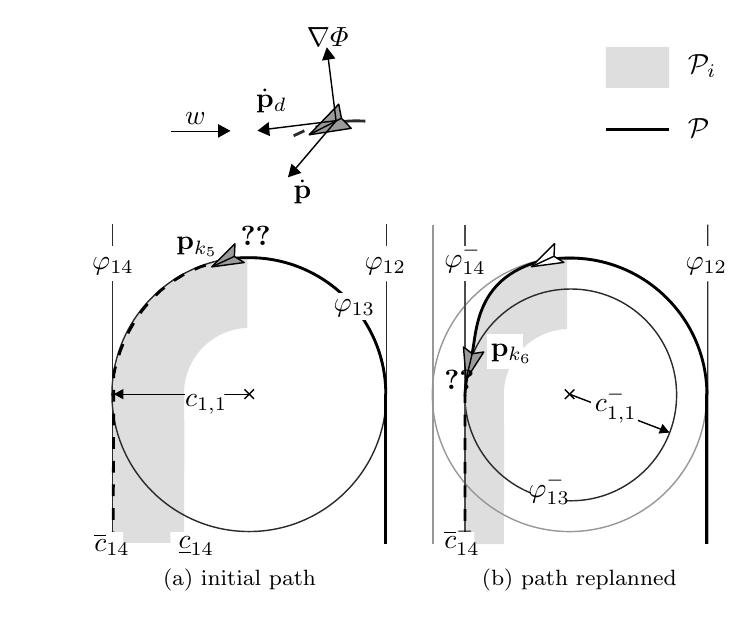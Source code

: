 
\definecolor{c2B2B2B}{RGB}{43,43,43}
\definecolor{cDEDEDE}{RGB}{222,222,222}
\definecolor{c989898}{RGB}{152,152,152}
\definecolor{cFFFFFF}{RGB}{255,255,255}
\definecolor{c4D4D4D}{RGB}{77,77,77}
\definecolor{c9B9B9B}{RGB}{155,155,155}


\def \globalscale {1.0}
\begin{tikzpicture}[y=0.80pt, x=0.80pt, yscale=-\globalscale, xscale=\globalscale, inner sep=0pt, outer sep=0pt]
\path[fill=c2B2B2B,line join=round,line width=0.256pt] (101.035,53.618) -- (96.203,55.875) -- (95.747,54.679) -- (100.579,52.422) -- (101.035,53.618) -- cycle(111.142,50.544) -- (106.029,52.063) -- (105.761,50.811) -- (110.873,49.293) -- (111.142,50.544) -- cycle;



\path[draw=c2B2B2B,line join=round,line width=1.024pt] (128.382,48.676) .. controls (127.048,48.592) and (125.706,48.549) .. (124.356,48.549) .. controls (119.772,48.549) and (115.267,49.039) .. (110.868,49.983);



  \path[fill=cDEDEDE,line join=round,even odd rule,line width=0.160pt] (201.222,113.929) .. controls (207.053,111.975) and (213.025,110.615) .. (219.486,110.501) -- (219.486,142.56) .. controls (204.173,143.122) and (191.822,155.287) .. (190.964,170.523) -- (190.977,183.15) -- (190.964,183.436) -- (190.964,183.726) .. controls (190.977,184.454) and (191.082,185.211) .. (191.062,185.927) -- (191.067,185.934) -- (191.067,187.706) -- (190.964,227.82) -- (190.964,235.038) -- (190.945,235.038) -- (190.945,235.181) -- (190.934,235.991) -- (190.992,239.682) -- (173.2,239.686) .. controls (173.479,219.657) and (172.479,191.161) .. (173.337,172.526) .. controls (173.756,163.425) and (175.776,156.454) .. (176.367,154.398) .. controls (178.587,146.679) and (177.003,123.939) .. (200.777,114.098) -- (201.222,113.929) -- cycle;



  \path[draw=c989898,line join=round,line width=0.512pt] (220.579,172.107) ellipse (1.742cm and 1.742cm);



  \path[draw=black,line join=round,line width=0.512pt] (222.748,174.144) -- (218.467,169.862);



  \path[draw=c2B2B2B,line join=round,line width=0.512pt] (283.011,95.45) -- (283.01,239.623);



  \path[draw=black,line join=round,line width=1.024pt] (212.566,111.222) .. controls (214.291,110.483) and (220.904,110.535) .. (220.904,110.535) .. controls (254.995,110.535) and (282.631,138.172) .. (282.631,172.263);



  \path[draw=black,line join=round,line width=0.512pt] (218.468,174.141) -- (222.749,169.86);



    \path[fill=cFFFFFF,line join=round,line width=0.160pt] (289.402,105.098) -- (276.953,105.098) -- (276.953,121.067) -- (289.408,121.067) -- (289.402,105.098) -- cycle;



    \path[cm={{1.0,0.0,0.0,1.0,(273.0,118.0)}}] (0.0,0.0) node[above right] () {$\varphi_{12}$};



  \path[draw=black,line join=round,line width=1.024pt] (282.63,239.634) -- (282.63,172.064);



  \path[draw=c2B2B2B,line join=round,line width=0.512pt] (221.117,172.326) ellipse (1.345cm and 1.345cm);



  \path[draw=c4D4D4D,line join=round,line width=0.512pt] (173.426,95.373) -- (173.426,239.546);



  \path[draw=black,line join=round,line width=0.512pt] (265.278,189.139) -- (220.778,172.072);



  \path[draw=black,line join=round,line width=1.024pt] (212.045,110.862) .. controls (176.502,117.439) and (178.896,145.63) .. (176.372,154.405) .. controls (173.763,163.476) and (173.365,171.946) .. (173.365,171.946) -- (173.379,172.211) -- (173.421,172.659);



  \path[draw=black,fill=c9B9B9B,line join=round,line width=0.512pt] (173.851,165.377) -- (181.843,152.948) -- (176.623,153.711) -- (172.68,150.646) -- (173.851,165.377) -- cycle;



  \path[fill=black,line join=round,line width=0.256pt] (172.733,229.239) -- (172.733,223.906) -- (174.013,223.906) -- (174.013,229.239) -- (172.733,229.239) -- cycle(172.733,218.573) -- (172.733,213.239) -- (174.013,213.239) -- (174.013,218.573) -- (172.733,218.573) -- cycle(172.733,207.906) -- (172.733,202.573) -- (174.013,202.573) -- (174.013,207.906) -- (172.733,207.906) -- cycle(172.733,197.239) -- (172.733,191.906) -- (174.013,191.906) -- (174.013,197.239) -- (172.733,197.239) -- cycle(172.733,186.573) -- (172.733,181.239) -- (174.013,181.239) -- (174.013,186.573) -- (172.733,186.573) -- cycle(172.733,175.906) -- (172.733,172.336) -- (174.013,172.336) -- (174.013,175.906) -- (172.733,175.906) -- cycle(172.733,239.906) -- (172.733,234.573) -- (174.013,234.573) -- (174.013,239.906) -- (172.733,239.906) -- cycle;



    \path[fill=cFFFFFF,line join=round,line width=0.160pt,rounded corners=0.0cm] (167.368,105.098) rectangle (179.818,121.068);



    \path[cm={{1.0,0.0,0.0,1.0,(164.0,118.0)}}] (0.0,0.0) node[above right] () {$\varphi_{14}^-$};



    \path[fill=cFFFFFF,line join=round,line width=0.160pt] (177.575,234.34) -- (165.126,234.34) -- (165.092,246.415) -- (177.571,246.384) -- (177.575,234.34) -- cycle;



    \path[cm={{1.0,0.0,0.0,1.0,(164.0,245.0)}}] (0.0,0.0) node[above right] () {$\overline{c}_{14}^-$};



    \path[fill=cFFFFFF,line join=round,line width=0.160pt,rounded corners=0.0cm] (230.323,173.232) rectangle (251.572,189.202);



    \path[cm={{1.0,0.0,0.0,1.0,(232.0,185.0)}}] (0.0,0.0) node[above right] () {$c_{1,1}^-$};



  \path[draw=black,fill=cFFFFFF,line join=round,line width=0.512pt] (203.356,114.421) -- (218.005,112.477) -- (213.56,109.723) -- (213.834,104.0) -- (203.356,114.421) -- cycle;



    \path[fill=cFFFFFF,line join=round,line width=0.160pt] (199.477,144.883) -- (183.508,144.883) -- (183.508,160.853) -- (199.477,160.853) -- (199.477,144.883) -- cycle;



    \path[cm={{1.0,0.0,0.0,1.0,(185.0,158.0)}}] (0.0,0.0) node[above right] () {$\mathbf{p}_{k_6}$};

    \path[cm={{1.0,0.0,0.0,1.0,(164.0,170.0)}}] (0.0,0.0) node[above right] () {\ref{sth:ii}};

    \path[fill=cFFFFFF,line join=round,line width=0.160pt,rounded corners=0.0cm] (192.405,96.882) rectangle (204.855,109.331);


  \path[draw=black,line join=round,line width=0.512pt] (203.717,114.257) -- (213.516,109.712);



  \path[draw=black,line join=round,line width=0.512pt] (174.025,164.733) -- (176.584,153.776);



    \path[fill=cFFFFFF,line join=round,line width=0.160pt] (219.226,208.57) -- (203.256,208.57) -- (203.256,224.54) -- (219.226,224.539) -- (219.226,208.57) -- cycle;



    \path[cm={{1.0,0.0,0.0,1.0,(202.0,222.0)}}] (0.0,0.0) node[above right] () {$\varphi_{13}^-$};



  \path[draw=c989898,line join=round,line width=0.512pt] (158.857,95.389) -- (158.857,239.562);



  \path[cm={{1.0,0.0,0.0,1.0,(181.0,261.0)}}] (0.0,0.0) node[above right] () {\footnotesize (b) path replanned};



  \path[fill=black,line join=round,line width=0.160pt] (262.593,185.444) -- (260.761,189.79) -- (265.657,189.295) -- (262.593,185.444) -- cycle;



\path[draw=c2B2B2B,line join=round,line width=0.512pt] (137.91,95.339) -- (137.91,239.512);



  \path[fill=cFFFFFF,line join=round,line width=0.160pt] (144.686,105.063) -- (131.236,105.063) -- (131.236,121.033) -- (144.696,121.067) -- (144.686,105.063) -- cycle;



  \path[cm={{1.0,0.0,0.0,1.0,(128.0,118.0)}}] (0.0,0.0) node[above right] () {$\varphi_{12}$};



\path[fill=cDEDEDE,line join=round,line width=0.160pt] (14.406,169.936) -- (14.431,169.936) .. controls (15.358,137.032) and (42.035,110.571) .. (75.024,109.99) -- (75.024,142.048) .. controls (59.711,142.611) and (47.36,154.775) .. (46.502,170.012) -- (46.515,182.639) -- (46.502,182.925) -- (46.502,183.215) .. controls (46.515,183.943) and (46.62,184.7) .. (46.6,185.416) -- (46.605,185.423) -- (46.605,187.195) -- (46.502,227.309) -- (46.502,234.527) -- (46.483,234.527) -- (46.483,234.67) -- (46.472,235.48) -- (46.53,239.171) -- (14.23,239.178) .. controls (14.23,237.505) and (14.209,240.813) .. (14.199,237.111) -- (14.199,235.569) -- (14.199,235.256) -- (14.199,234.837) -- (14.199,234.532) -- (14.199,171.898) -- (14.406,169.936) -- cycle;



\path[draw=c2B2B2B,line join=round,line width=0.512pt] (75.852,172.093) ellipse (1.742cm and 1.742cm);



\path[draw=black,line join=round,line width=0.512pt] (78.015,174.127) -- (73.74,169.846);



\path[draw=black,line join=round,line width=0.512pt] (73.742,174.127) -- (78.023,169.846);



\path[draw=c2B2B2B,line join=round,line width=0.512pt] (14.148,95.358) -- (14.148,239.531);



\path[draw=black,line join=round,line width=0.512pt] (75.923,172.019) -- (14.074,172.019);



\path[fill=black,line join=round,line width=0.160pt] (19.079,174.335) -- (19.073,169.619) -- (14.756,171.982) -- (19.079,174.335) -- cycle;



  \path[fill=cFFFFFF,line join=round,line width=0.160pt,rounded corners=0.0cm] (8.09,105.098) rectangle (20.54,121.068);



  \path[cm={{1.0,0.0,0.0,1.0,(5.0,118.0)}}] (0.0,0.0) node[above right] () {$\varphi_{14}$};



\path[draw=black,line join=round,line width=1.024pt] (67.526,111.038) .. controls (69.25,110.299) and (75.863,110.351) .. (75.863,110.351) .. controls (109.954,110.351) and (137.59,137.988) .. (137.59,172.079);



  \path[fill=cFFFFFF,line join=round,line width=0.160pt,rounded corners=0.0cm] (115.264,126.209) rectangle (131.233,138.659);



  \path[cm={{1.0,0.0,0.0,1.0,(114.0,137.0)}}] (0.0,0.0) node[above right] () {$\varphi_{13}$};



  \path[fill=cFFFFFF,line join=round,line width=0.160pt] (52.7,234.341) -- (40.25,234.341) -- (40.232,246.37) -- (52.711,246.37) -- (52.7,234.341) -- cycle;



  \path[cm={{1.0,0.0,0.0,1.0,(44.0,245.0)}}] (0.0,0.0) node[above right] () {$\underline{c}_{14}$};



  \path[fill=cFFFFFF,line join=round,line width=0.160pt] (64.669,169.394) -- (46.939,169.393) -- (46.939,181.843) -- (64.669,181.843) -- (64.669,169.394) -- cycle;



  \path[cm={{1.0,0.0,0.0,1.0,(47.0,181.0)}}] (0.0,0.0) node[above right] () {$c_{1,1}$};



\path[fill=black,line join=round,line width=0.256pt] (13.821,228.741) -- (13.844,223.408) -- (15.123,223.414) -- (15.101,228.747) -- (13.821,228.741) -- cycle(13.866,218.075) -- (13.889,212.742) -- (15.169,212.747) -- (15.146,218.08) -- (13.866,218.075) -- cycle(13.912,207.408) -- (13.934,202.075) -- (15.214,202.08) -- (15.192,207.414) -- (13.912,207.408) -- cycle(13.957,196.742) -- (13.98,191.408) -- (15.26,191.414) -- (15.237,196.747) -- (13.957,196.742) -- cycle(14.003,186.075) -- (14.025,180.742) -- (15.306,180.747) -- (15.283,186.081) -- (14.003,186.075) -- cycle(14.048,175.409) -- (14.071,170.075) -- (15.351,170.081) -- (15.328,175.414) -- (14.048,175.409) -- cycle(14.094,164.742) -- (14.1,163.194) -- (14.112,163.07) -- (14.148,162.95) -- (14.208,162.839) -- (14.289,162.744) -- (14.385,162.663) -- (14.495,162.604) -- (14.616,162.568) -- (14.74,162.557) -- (14.197,162.558) -- (14.498,161.04) -- (14.899,159.36) -- (16.15,159.63) -- (15.749,161.31) -- (15.458,162.782) -- (14.74,163.837) -- (15.38,163.2) -- (15.374,164.747) -- (14.094,164.742) -- cycle(16.417,154.191) -- (17.179,151.947) -- (18.299,149.167) -- (19.5,149.61) -- (18.38,152.39) -- (17.64,154.57) -- (16.417,154.191) -- cycle(20.537,144.286) -- (20.968,143.385) -- (23.139,139.583) -- (24.274,140.175) -- (22.103,143.977) -- (21.709,144.799) -- (20.537,144.286) -- cycle(26.113,135.1) -- (26.849,134.025) -- (29.455,130.878) -- (30.479,131.647) -- (27.872,134.793) -- (27.199,135.777) -- (26.113,135.1) -- cycle(33.153,126.959) -- (35.242,124.901) -- (37.182,123.374) -- (38.03,124.333) -- (36.09,125.86) -- (34.097,127.822) -- (33.153,126.959) -- cycle(41.51,120.144) -- (46.062,117.365) -- (46.795,118.415) -- (42.243,121.194) -- (41.51,120.144) -- cycle(50.959,115.072) -- (53.445,113.948) -- (56.011,113.156) -- (56.465,114.353) -- (53.899,115.145) -- (51.559,116.203) -- (50.959,115.072) -- cycle(61.106,111.582) -- (61.209,111.55) -- (66.431,110.616) -- (66.734,111.859) -- (61.511,112.794) -- (61.561,112.779) -- (61.106,111.582) -- cycle(13.775,239.408) -- (13.798,234.075) -- (15.078,234.08) -- (15.055,239.413) -- (13.775,239.408) -- cycle;



\path[cm={{1.0,0.0,0.0,1.0,(43.0,110.0)}}] (0.0,0.0) node[above right] () {$\mathbf{p}_{k_5}$};

\path[cm={{1.0,0.0,0.0,1.0,(72.0,105.0)}}] (0.0,0.0) node[above right] () {\ref{sth:i}};

  \path[fill=cFFFFFF,line join=round,line width=0.160pt] (18.915,234.341) -- (6.465,234.341) -- (6.432,246.416) -- (18.91,246.385) -- (18.915,234.341) -- cycle;



  \path[cm={{1.0,0.0,0.0,1.0,(6.0,245.0)}}] (0.0,0.0) node[above right] () {$\overline{c}_{14}$};



\path[draw=black,fill=c9B9B9B,line join=round,line width=0.512pt] (58.989,114.496) -- (73.637,112.541) -- (69.19,109.79) -- (69.459,104.067) -- (58.989,114.496) -- cycle;



\path[draw=black,line join=round,line width=0.512pt] (59.293,114.347) -- (69.093,109.807);



\path[cm={{1.0,0.0,0.0,1.0,(37.0,261.0)}}] (0.0,0.0) node[above right] () {\footnotesize (a) initial path};



\path[draw=black,line join=round,line width=1.024pt] (137.59,239.45) -- (137.59,171.88);



\path[fill=cDEDEDE,line join=round,even odd rule,line width=0.160pt] (237.026,15.083) -- (265.61,15.083) -- (265.61,33.668) -- (237.026,33.667) -- (237.026,15.083) -- cycle;



\path[cm={{1.0,0.0,0.0,1.0,(274.0,29.0)}}] (0.0,0.0) node[above right] () {$\mathcal{P}_i$};



\path[draw=black,line join=round,line width=1.024pt] (237.026,52.583) -- (265.611,52.583);



\path[cm={{1.0,0.0,0.0,1.0,(274.0,56.0)}}] (0.0,0.0) node[above right] () {$\mathcal{P}$};



\path[draw=black,fill=c9B9B9B,line join=round,line width=0.512pt] (103.002,54.837) -- (121.991,51.915) -- (117.552,47.394) -- (116.34,41.008) -- (103.002,54.837) -- cycle;



\path[draw=black,line join=round,line width=0.512pt] (115.152,48.645) -- (111.367,18.49);



\path[draw=black,line join=round,line width=0.512pt] (115.234,48.447) -- (94.37,72.971);



\path[cm={{1.0,0.0,0.0,1.0,(102.0,15.0)}}] (0.0,0.0) node[above right] () {$\nabla\varPhi$};



\path[cm={{1.0,0.0,0.0,1.0,(96.0,86.0)}}] (0.0,0.0) node[above right] () {$\dot{\mathbf{p}}$};



\path[cm={{1.0,0.0,0.0,1.0,(79.0,45.0)}}] (0.0,0.0) node[above right] () {$\dot{\mathbf{p}}_d$};



\path[draw=black,line join=round,line width=0.512pt] (117.552,47.38) -- (103.134,54.727);



\path[fill=black,line join=round,line width=0.160pt] (99.472,72.04) -- (94.993,67.855) -- (93.398,74.051) -- (99.472,72.04) -- cycle;



\path[fill=black,line join=round,line width=0.160pt] (108.783,21.326) -- (114.839,20.374) -- (110.94,15.302) -- (108.783,21.326) -- cycle;



\path[fill=black,line join=round,line width=0.160pt] (79.638,52.977) -- (85.258,55.426) -- (84.692,49.053) -- (79.638,52.977) -- cycle;



\path[draw=black,line join=round,line width=0.512pt] (82.518,52.488) -- (114.862,48.504);



\path[draw=black,line join=round,line width=0.512pt] (40.385,53.357) -- (62.717,53.357);



\path[cm={{1.0,0.0,0.0,1.0,(47.0,50.0)}}] (0.0,0.0) node[above right] () {$w$};



\path[fill=black,line join=round,line width=0.160pt] (61.825,50.014) -- (61.833,56.145) -- (67.445,53.072) -- (61.825,50.014) -- cycle;




\end{tikzpicture}


